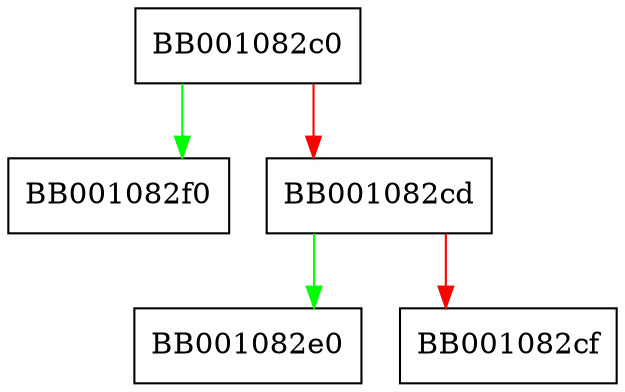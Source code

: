 digraph FUN_001082c0 {
  node [shape="box"];
  graph [splines=ortho];
  BB001082c0 -> BB001082f0 [color="green"];
  BB001082c0 -> BB001082cd [color="red"];
  BB001082cd -> BB001082e0 [color="green"];
  BB001082cd -> BB001082cf [color="red"];
}
